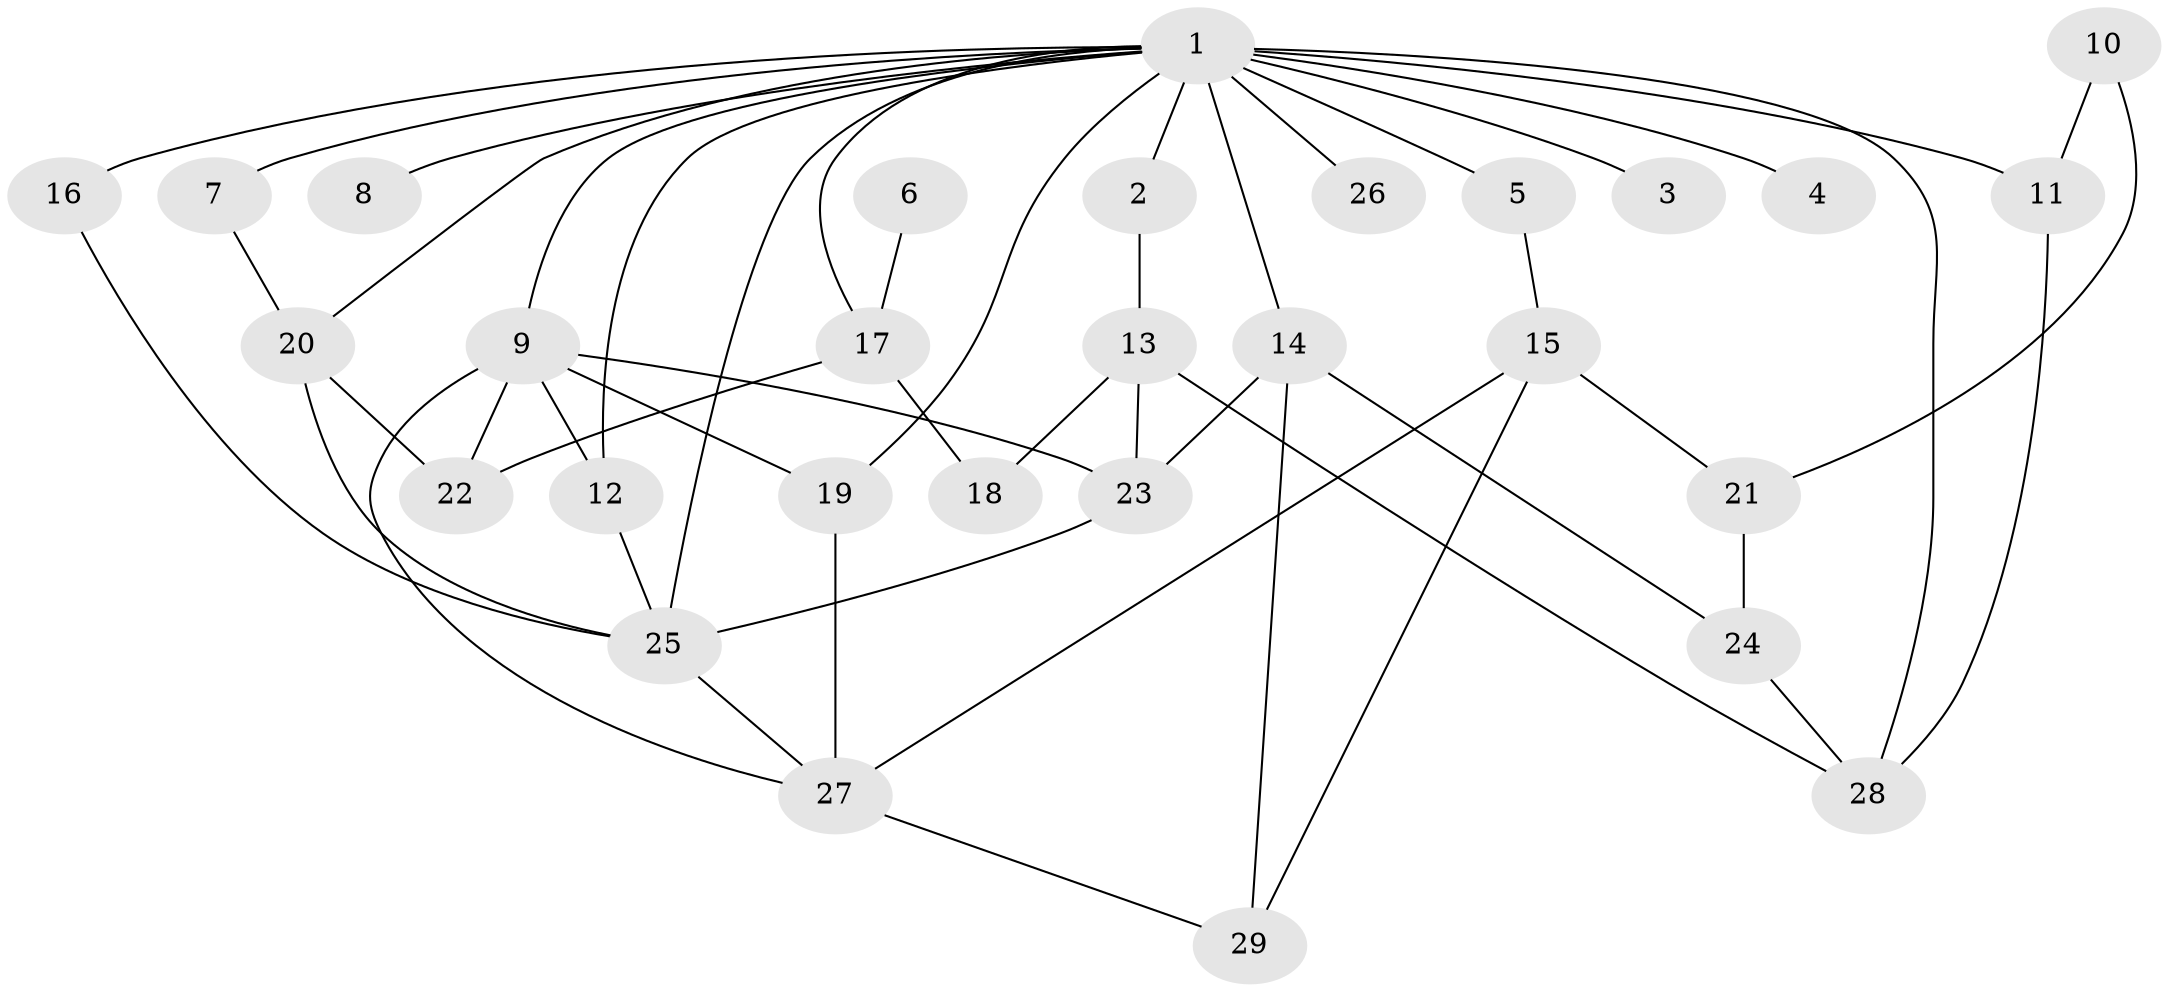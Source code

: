 // original degree distribution, {10: 0.017543859649122806, 7: 0.03508771929824561, 6: 0.03508771929824561, 5: 0.03508771929824561, 3: 0.21052631578947367, 4: 0.17543859649122806, 2: 0.3157894736842105, 1: 0.17543859649122806}
// Generated by graph-tools (version 1.1) at 2025/25/03/09/25 03:25:25]
// undirected, 29 vertices, 50 edges
graph export_dot {
graph [start="1"]
  node [color=gray90,style=filled];
  1;
  2;
  3;
  4;
  5;
  6;
  7;
  8;
  9;
  10;
  11;
  12;
  13;
  14;
  15;
  16;
  17;
  18;
  19;
  20;
  21;
  22;
  23;
  24;
  25;
  26;
  27;
  28;
  29;
  1 -- 2 [weight=1.0];
  1 -- 3 [weight=1.0];
  1 -- 4 [weight=1.0];
  1 -- 5 [weight=2.0];
  1 -- 7 [weight=1.0];
  1 -- 8 [weight=1.0];
  1 -- 9 [weight=1.0];
  1 -- 11 [weight=2.0];
  1 -- 12 [weight=1.0];
  1 -- 14 [weight=2.0];
  1 -- 16 [weight=2.0];
  1 -- 17 [weight=1.0];
  1 -- 19 [weight=1.0];
  1 -- 20 [weight=1.0];
  1 -- 25 [weight=1.0];
  1 -- 26 [weight=1.0];
  1 -- 28 [weight=2.0];
  2 -- 13 [weight=1.0];
  5 -- 15 [weight=1.0];
  6 -- 17 [weight=1.0];
  7 -- 20 [weight=1.0];
  9 -- 12 [weight=1.0];
  9 -- 19 [weight=1.0];
  9 -- 22 [weight=1.0];
  9 -- 23 [weight=1.0];
  9 -- 27 [weight=1.0];
  10 -- 11 [weight=1.0];
  10 -- 21 [weight=1.0];
  11 -- 28 [weight=1.0];
  12 -- 25 [weight=1.0];
  13 -- 18 [weight=1.0];
  13 -- 23 [weight=1.0];
  13 -- 28 [weight=2.0];
  14 -- 23 [weight=1.0];
  14 -- 24 [weight=1.0];
  14 -- 29 [weight=1.0];
  15 -- 21 [weight=1.0];
  15 -- 27 [weight=1.0];
  15 -- 29 [weight=1.0];
  16 -- 25 [weight=1.0];
  17 -- 18 [weight=1.0];
  17 -- 22 [weight=1.0];
  19 -- 27 [weight=1.0];
  20 -- 22 [weight=1.0];
  20 -- 25 [weight=1.0];
  21 -- 24 [weight=1.0];
  23 -- 25 [weight=1.0];
  24 -- 28 [weight=1.0];
  25 -- 27 [weight=1.0];
  27 -- 29 [weight=1.0];
}
